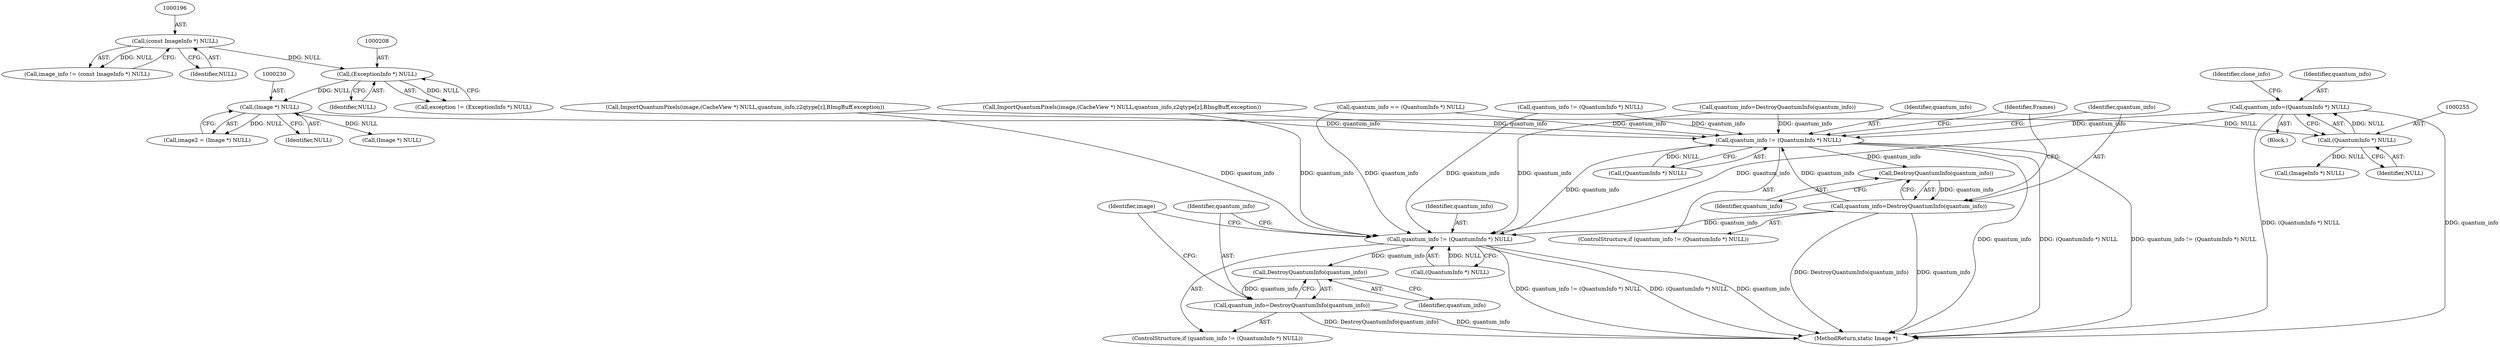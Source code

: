 digraph "0_ImageMagick_f7206618d27c2e69d977abf40e3035a33e5f6be0@pointer" {
"1000252" [label="(Call,quantum_info=(QuantumInfo *) NULL)"];
"1000254" [label="(Call,(QuantumInfo *) NULL)"];
"1000229" [label="(Call,(Image *) NULL)"];
"1000207" [label="(Call,(ExceptionInfo *) NULL)"];
"1000195" [label="(Call,(const ImageInfo *) NULL)"];
"1002091" [label="(Call,quantum_info != (QuantumInfo *) NULL)"];
"1002098" [label="(Call,DestroyQuantumInfo(quantum_info))"];
"1002096" [label="(Call,quantum_info=DestroyQuantumInfo(quantum_info))"];
"1002171" [label="(Call,quantum_info != (QuantumInfo *) NULL)"];
"1002178" [label="(Call,DestroyQuantumInfo(quantum_info))"];
"1002176" [label="(Call,quantum_info=DestroyQuantumInfo(quantum_info))"];
"1002176" [label="(Call,quantum_info=DestroyQuantumInfo(quantum_info))"];
"1001513" [label="(Call,quantum_info != (QuantumInfo *) NULL)"];
"1000256" [label="(Identifier,NULL)"];
"1000249" [label="(Call,(Image *) NULL)"];
"1002173" [label="(Call,(QuantumInfo *) NULL)"];
"1000209" [label="(Identifier,NULL)"];
"1000193" [label="(Call,image_info != (const ImageInfo *) NULL)"];
"1001727" [label="(Call,ImportQuantumPixels(image,(CacheView *) NULL,quantum_info,z2qtype[z],BImgBuff,exception))"];
"1002181" [label="(Identifier,image)"];
"1000258" [label="(Identifier,clone_info)"];
"1002090" [label="(ControlStructure,if (quantum_info != (QuantumInfo *) NULL))"];
"1001518" [label="(Call,quantum_info=DestroyQuantumInfo(quantum_info))"];
"1000197" [label="(Identifier,NULL)"];
"1001440" [label="(Call,quantum_info == (QuantumInfo *) NULL)"];
"1002177" [label="(Identifier,quantum_info)"];
"1002172" [label="(Identifier,quantum_info)"];
"1002325" [label="(MethodReturn,static Image *)"];
"1001691" [label="(Call,ImportQuantumPixels(image,(CacheView *) NULL,quantum_info,z2qtype[z],BImgBuff,exception))"];
"1002171" [label="(Call,quantum_info != (QuantumInfo *) NULL)"];
"1000253" [label="(Identifier,quantum_info)"];
"1002099" [label="(Identifier,quantum_info)"];
"1002091" [label="(Call,quantum_info != (QuantumInfo *) NULL)"];
"1000252" [label="(Call,quantum_info=(QuantumInfo *) NULL)"];
"1002093" [label="(Call,(QuantumInfo *) NULL)"];
"1000195" [label="(Call,(const ImageInfo *) NULL)"];
"1000227" [label="(Call,image2 = (Image *) NULL)"];
"1002103" [label="(Identifier,Frames)"];
"1000229" [label="(Call,(Image *) NULL)"];
"1000157" [label="(Block,)"];
"1000259" [label="(Call,(ImageInfo *) NULL)"];
"1002098" [label="(Call,DestroyQuantumInfo(quantum_info))"];
"1000254" [label="(Call,(QuantumInfo *) NULL)"];
"1002170" [label="(ControlStructure,if (quantum_info != (QuantumInfo *) NULL))"];
"1002097" [label="(Identifier,quantum_info)"];
"1002092" [label="(Identifier,quantum_info)"];
"1000231" [label="(Identifier,NULL)"];
"1002178" [label="(Call,DestroyQuantumInfo(quantum_info))"];
"1000207" [label="(Call,(ExceptionInfo *) NULL)"];
"1002179" [label="(Identifier,quantum_info)"];
"1000205" [label="(Call,exception != (ExceptionInfo *) NULL)"];
"1002096" [label="(Call,quantum_info=DestroyQuantumInfo(quantum_info))"];
"1000252" -> "1000157"  [label="AST: "];
"1000252" -> "1000254"  [label="CFG: "];
"1000253" -> "1000252"  [label="AST: "];
"1000254" -> "1000252"  [label="AST: "];
"1000258" -> "1000252"  [label="CFG: "];
"1000252" -> "1002325"  [label="DDG: quantum_info"];
"1000252" -> "1002325"  [label="DDG: (QuantumInfo *) NULL"];
"1000254" -> "1000252"  [label="DDG: NULL"];
"1000252" -> "1002091"  [label="DDG: quantum_info"];
"1000252" -> "1002171"  [label="DDG: quantum_info"];
"1000254" -> "1000256"  [label="CFG: "];
"1000255" -> "1000254"  [label="AST: "];
"1000256" -> "1000254"  [label="AST: "];
"1000229" -> "1000254"  [label="DDG: NULL"];
"1000254" -> "1000259"  [label="DDG: NULL"];
"1000229" -> "1000227"  [label="AST: "];
"1000229" -> "1000231"  [label="CFG: "];
"1000230" -> "1000229"  [label="AST: "];
"1000231" -> "1000229"  [label="AST: "];
"1000227" -> "1000229"  [label="CFG: "];
"1000229" -> "1000227"  [label="DDG: NULL"];
"1000207" -> "1000229"  [label="DDG: NULL"];
"1000229" -> "1000249"  [label="DDG: NULL"];
"1000207" -> "1000205"  [label="AST: "];
"1000207" -> "1000209"  [label="CFG: "];
"1000208" -> "1000207"  [label="AST: "];
"1000209" -> "1000207"  [label="AST: "];
"1000205" -> "1000207"  [label="CFG: "];
"1000207" -> "1000205"  [label="DDG: NULL"];
"1000195" -> "1000207"  [label="DDG: NULL"];
"1000195" -> "1000193"  [label="AST: "];
"1000195" -> "1000197"  [label="CFG: "];
"1000196" -> "1000195"  [label="AST: "];
"1000197" -> "1000195"  [label="AST: "];
"1000193" -> "1000195"  [label="CFG: "];
"1000195" -> "1000193"  [label="DDG: NULL"];
"1002091" -> "1002090"  [label="AST: "];
"1002091" -> "1002093"  [label="CFG: "];
"1002092" -> "1002091"  [label="AST: "];
"1002093" -> "1002091"  [label="AST: "];
"1002097" -> "1002091"  [label="CFG: "];
"1002103" -> "1002091"  [label="CFG: "];
"1002091" -> "1002325"  [label="DDG: quantum_info != (QuantumInfo *) NULL"];
"1002091" -> "1002325"  [label="DDG: quantum_info"];
"1002091" -> "1002325"  [label="DDG: (QuantumInfo *) NULL"];
"1001518" -> "1002091"  [label="DDG: quantum_info"];
"1001513" -> "1002091"  [label="DDG: quantum_info"];
"1001440" -> "1002091"  [label="DDG: quantum_info"];
"1002096" -> "1002091"  [label="DDG: quantum_info"];
"1001691" -> "1002091"  [label="DDG: quantum_info"];
"1001727" -> "1002091"  [label="DDG: quantum_info"];
"1002093" -> "1002091"  [label="DDG: NULL"];
"1002091" -> "1002098"  [label="DDG: quantum_info"];
"1002091" -> "1002171"  [label="DDG: quantum_info"];
"1002098" -> "1002096"  [label="AST: "];
"1002098" -> "1002099"  [label="CFG: "];
"1002099" -> "1002098"  [label="AST: "];
"1002096" -> "1002098"  [label="CFG: "];
"1002098" -> "1002096"  [label="DDG: quantum_info"];
"1002096" -> "1002090"  [label="AST: "];
"1002097" -> "1002096"  [label="AST: "];
"1002103" -> "1002096"  [label="CFG: "];
"1002096" -> "1002325"  [label="DDG: quantum_info"];
"1002096" -> "1002325"  [label="DDG: DestroyQuantumInfo(quantum_info)"];
"1002096" -> "1002171"  [label="DDG: quantum_info"];
"1002171" -> "1002170"  [label="AST: "];
"1002171" -> "1002173"  [label="CFG: "];
"1002172" -> "1002171"  [label="AST: "];
"1002173" -> "1002171"  [label="AST: "];
"1002177" -> "1002171"  [label="CFG: "];
"1002181" -> "1002171"  [label="CFG: "];
"1002171" -> "1002325"  [label="DDG: quantum_info != (QuantumInfo *) NULL"];
"1002171" -> "1002325"  [label="DDG: (QuantumInfo *) NULL"];
"1002171" -> "1002325"  [label="DDG: quantum_info"];
"1001518" -> "1002171"  [label="DDG: quantum_info"];
"1001513" -> "1002171"  [label="DDG: quantum_info"];
"1001440" -> "1002171"  [label="DDG: quantum_info"];
"1001691" -> "1002171"  [label="DDG: quantum_info"];
"1001727" -> "1002171"  [label="DDG: quantum_info"];
"1002173" -> "1002171"  [label="DDG: NULL"];
"1002171" -> "1002178"  [label="DDG: quantum_info"];
"1002178" -> "1002176"  [label="AST: "];
"1002178" -> "1002179"  [label="CFG: "];
"1002179" -> "1002178"  [label="AST: "];
"1002176" -> "1002178"  [label="CFG: "];
"1002178" -> "1002176"  [label="DDG: quantum_info"];
"1002176" -> "1002170"  [label="AST: "];
"1002177" -> "1002176"  [label="AST: "];
"1002181" -> "1002176"  [label="CFG: "];
"1002176" -> "1002325"  [label="DDG: DestroyQuantumInfo(quantum_info)"];
"1002176" -> "1002325"  [label="DDG: quantum_info"];
}
